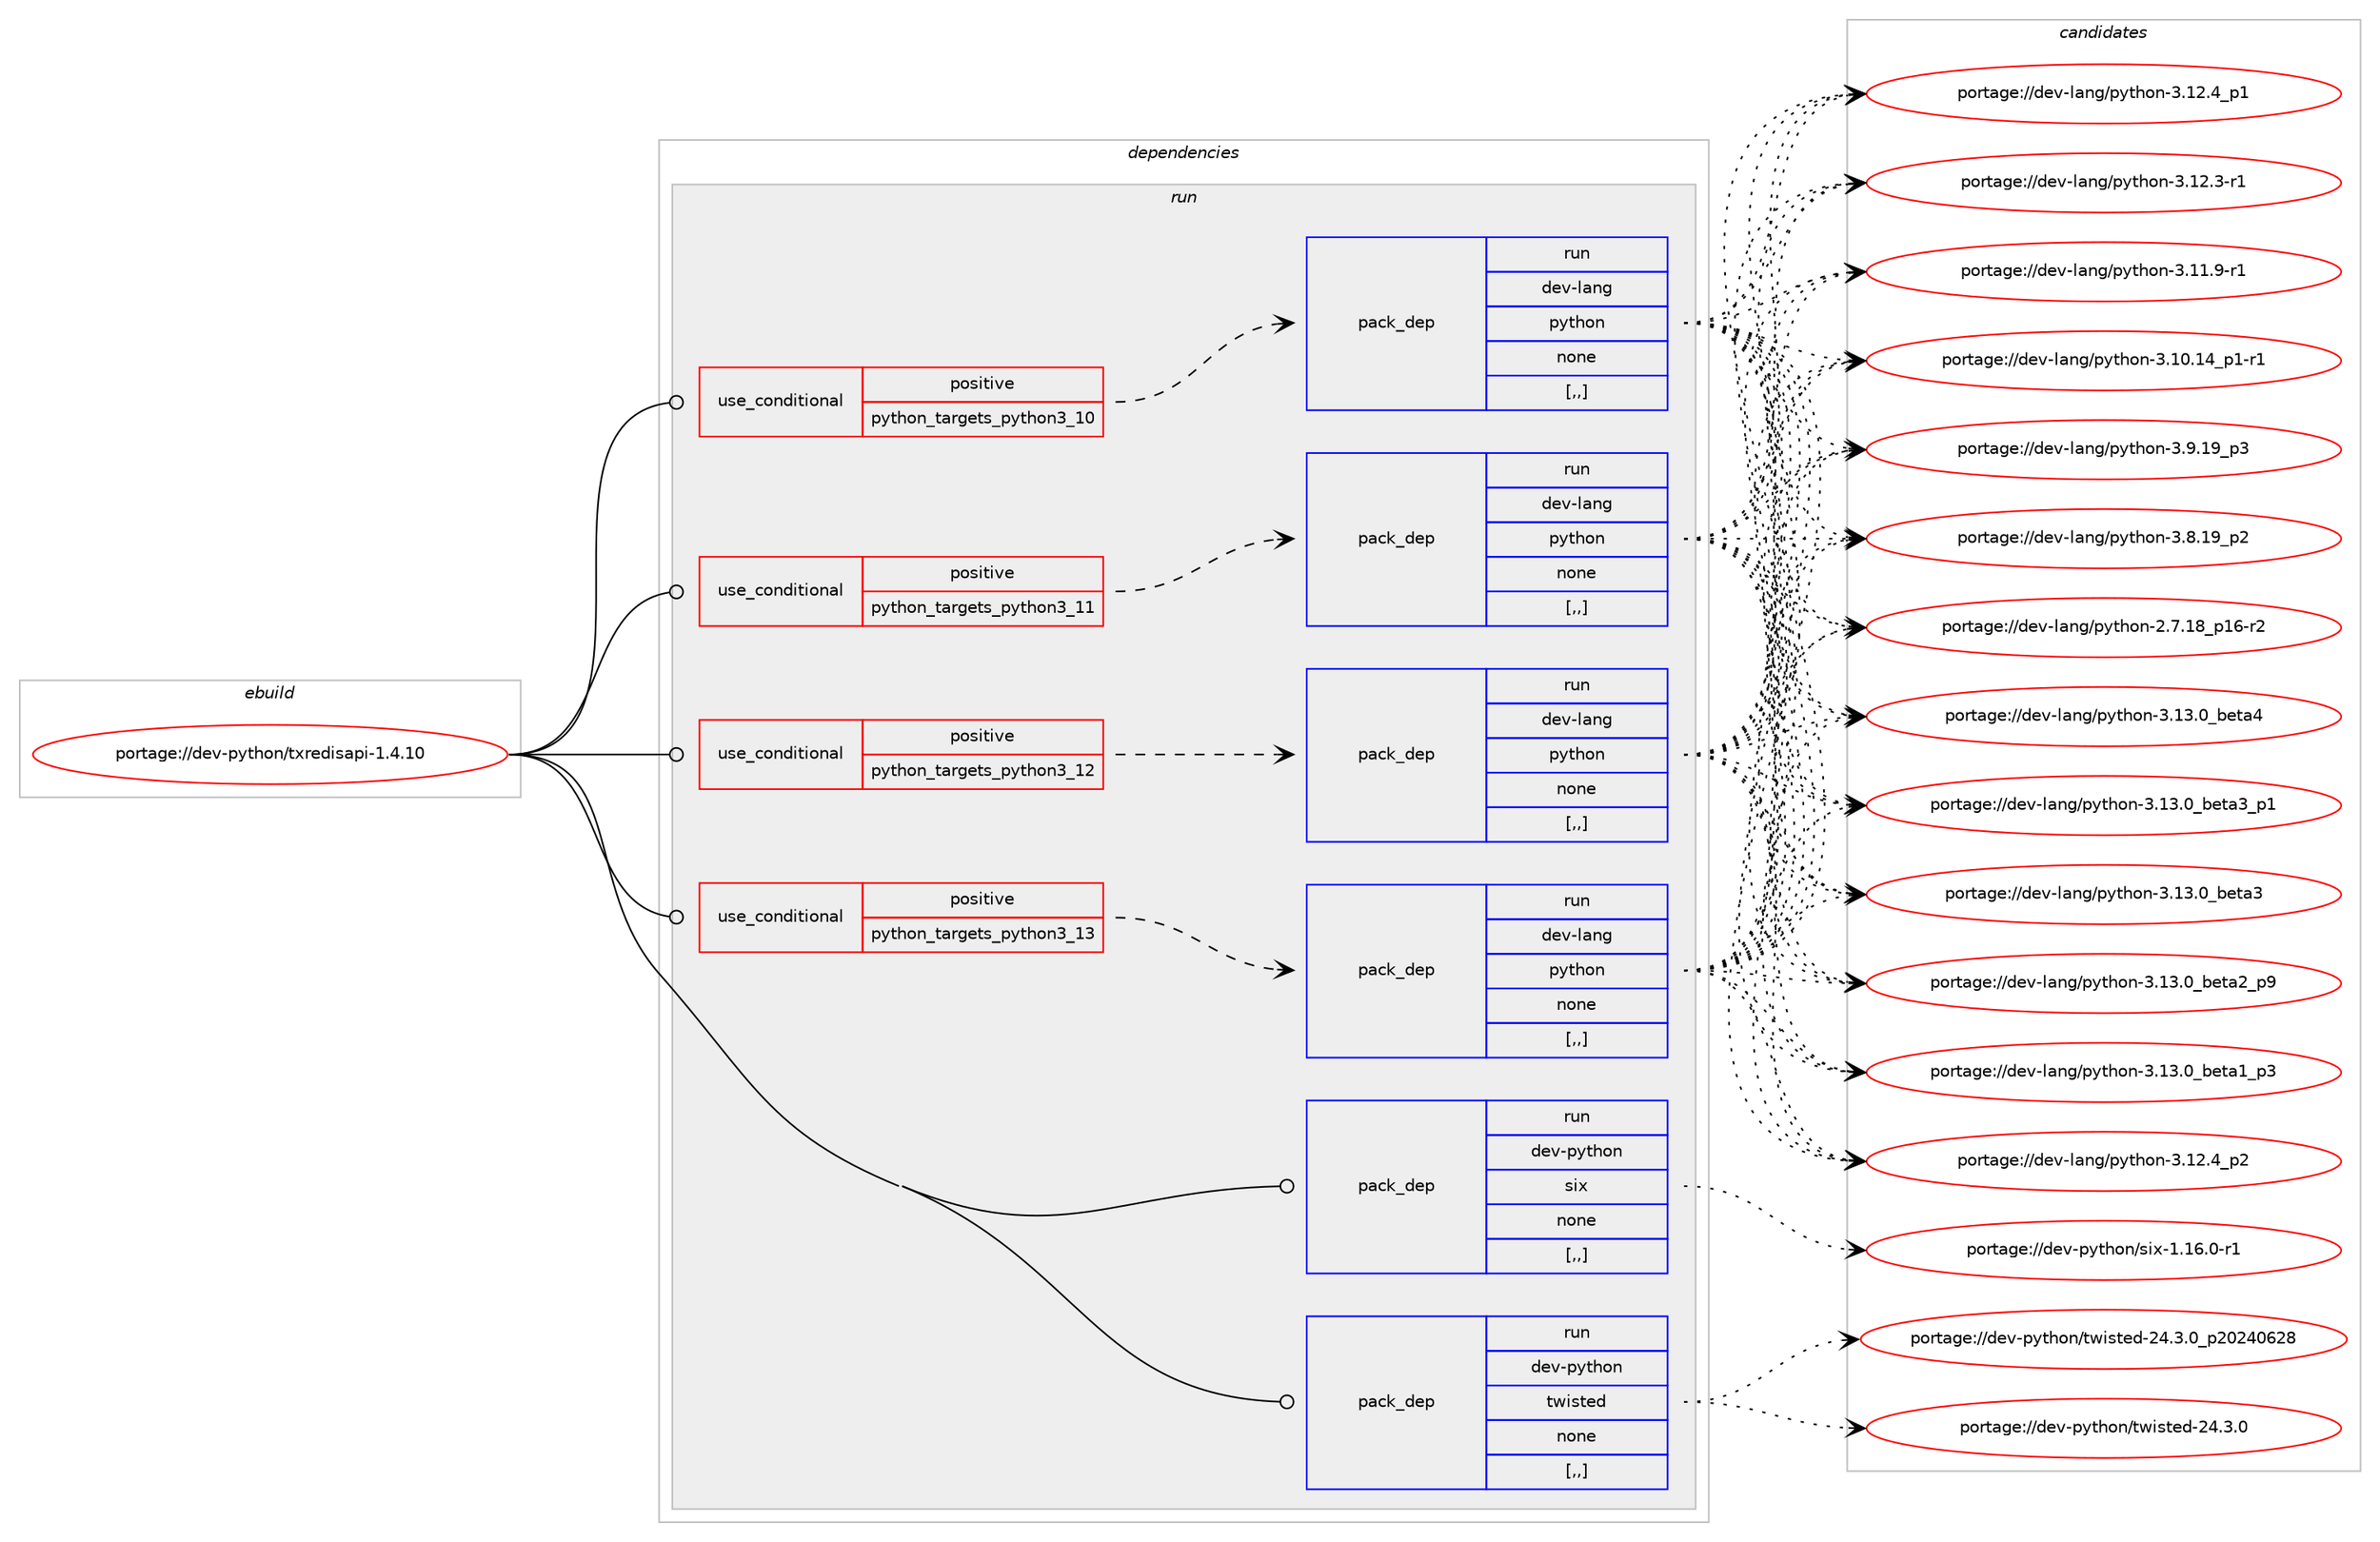 digraph prolog {

# *************
# Graph options
# *************

newrank=true;
concentrate=true;
compound=true;
graph [rankdir=LR,fontname=Helvetica,fontsize=10,ranksep=1.5];#, ranksep=2.5, nodesep=0.2];
edge  [arrowhead=vee];
node  [fontname=Helvetica,fontsize=10];

# **********
# The ebuild
# **********

subgraph cluster_leftcol {
color=gray;
label=<<i>ebuild</i>>;
id [label="portage://dev-python/txredisapi-1.4.10", color=red, width=4, href="../dev-python/txredisapi-1.4.10.svg"];
}

# ****************
# The dependencies
# ****************

subgraph cluster_midcol {
color=gray;
label=<<i>dependencies</i>>;
subgraph cluster_compile {
fillcolor="#eeeeee";
style=filled;
label=<<i>compile</i>>;
}
subgraph cluster_compileandrun {
fillcolor="#eeeeee";
style=filled;
label=<<i>compile and run</i>>;
}
subgraph cluster_run {
fillcolor="#eeeeee";
style=filled;
label=<<i>run</i>>;
subgraph cond40812 {
dependency166618 [label=<<TABLE BORDER="0" CELLBORDER="1" CELLSPACING="0" CELLPADDING="4"><TR><TD ROWSPAN="3" CELLPADDING="10">use_conditional</TD></TR><TR><TD>positive</TD></TR><TR><TD>python_targets_python3_10</TD></TR></TABLE>>, shape=none, color=red];
subgraph pack124533 {
dependency166619 [label=<<TABLE BORDER="0" CELLBORDER="1" CELLSPACING="0" CELLPADDING="4" WIDTH="220"><TR><TD ROWSPAN="6" CELLPADDING="30">pack_dep</TD></TR><TR><TD WIDTH="110">run</TD></TR><TR><TD>dev-lang</TD></TR><TR><TD>python</TD></TR><TR><TD>none</TD></TR><TR><TD>[,,]</TD></TR></TABLE>>, shape=none, color=blue];
}
dependency166618:e -> dependency166619:w [weight=20,style="dashed",arrowhead="vee"];
}
id:e -> dependency166618:w [weight=20,style="solid",arrowhead="odot"];
subgraph cond40813 {
dependency166620 [label=<<TABLE BORDER="0" CELLBORDER="1" CELLSPACING="0" CELLPADDING="4"><TR><TD ROWSPAN="3" CELLPADDING="10">use_conditional</TD></TR><TR><TD>positive</TD></TR><TR><TD>python_targets_python3_11</TD></TR></TABLE>>, shape=none, color=red];
subgraph pack124534 {
dependency166621 [label=<<TABLE BORDER="0" CELLBORDER="1" CELLSPACING="0" CELLPADDING="4" WIDTH="220"><TR><TD ROWSPAN="6" CELLPADDING="30">pack_dep</TD></TR><TR><TD WIDTH="110">run</TD></TR><TR><TD>dev-lang</TD></TR><TR><TD>python</TD></TR><TR><TD>none</TD></TR><TR><TD>[,,]</TD></TR></TABLE>>, shape=none, color=blue];
}
dependency166620:e -> dependency166621:w [weight=20,style="dashed",arrowhead="vee"];
}
id:e -> dependency166620:w [weight=20,style="solid",arrowhead="odot"];
subgraph cond40814 {
dependency166622 [label=<<TABLE BORDER="0" CELLBORDER="1" CELLSPACING="0" CELLPADDING="4"><TR><TD ROWSPAN="3" CELLPADDING="10">use_conditional</TD></TR><TR><TD>positive</TD></TR><TR><TD>python_targets_python3_12</TD></TR></TABLE>>, shape=none, color=red];
subgraph pack124535 {
dependency166623 [label=<<TABLE BORDER="0" CELLBORDER="1" CELLSPACING="0" CELLPADDING="4" WIDTH="220"><TR><TD ROWSPAN="6" CELLPADDING="30">pack_dep</TD></TR><TR><TD WIDTH="110">run</TD></TR><TR><TD>dev-lang</TD></TR><TR><TD>python</TD></TR><TR><TD>none</TD></TR><TR><TD>[,,]</TD></TR></TABLE>>, shape=none, color=blue];
}
dependency166622:e -> dependency166623:w [weight=20,style="dashed",arrowhead="vee"];
}
id:e -> dependency166622:w [weight=20,style="solid",arrowhead="odot"];
subgraph cond40815 {
dependency166624 [label=<<TABLE BORDER="0" CELLBORDER="1" CELLSPACING="0" CELLPADDING="4"><TR><TD ROWSPAN="3" CELLPADDING="10">use_conditional</TD></TR><TR><TD>positive</TD></TR><TR><TD>python_targets_python3_13</TD></TR></TABLE>>, shape=none, color=red];
subgraph pack124536 {
dependency166625 [label=<<TABLE BORDER="0" CELLBORDER="1" CELLSPACING="0" CELLPADDING="4" WIDTH="220"><TR><TD ROWSPAN="6" CELLPADDING="30">pack_dep</TD></TR><TR><TD WIDTH="110">run</TD></TR><TR><TD>dev-lang</TD></TR><TR><TD>python</TD></TR><TR><TD>none</TD></TR><TR><TD>[,,]</TD></TR></TABLE>>, shape=none, color=blue];
}
dependency166624:e -> dependency166625:w [weight=20,style="dashed",arrowhead="vee"];
}
id:e -> dependency166624:w [weight=20,style="solid",arrowhead="odot"];
subgraph pack124537 {
dependency166626 [label=<<TABLE BORDER="0" CELLBORDER="1" CELLSPACING="0" CELLPADDING="4" WIDTH="220"><TR><TD ROWSPAN="6" CELLPADDING="30">pack_dep</TD></TR><TR><TD WIDTH="110">run</TD></TR><TR><TD>dev-python</TD></TR><TR><TD>six</TD></TR><TR><TD>none</TD></TR><TR><TD>[,,]</TD></TR></TABLE>>, shape=none, color=blue];
}
id:e -> dependency166626:w [weight=20,style="solid",arrowhead="odot"];
subgraph pack124538 {
dependency166627 [label=<<TABLE BORDER="0" CELLBORDER="1" CELLSPACING="0" CELLPADDING="4" WIDTH="220"><TR><TD ROWSPAN="6" CELLPADDING="30">pack_dep</TD></TR><TR><TD WIDTH="110">run</TD></TR><TR><TD>dev-python</TD></TR><TR><TD>twisted</TD></TR><TR><TD>none</TD></TR><TR><TD>[,,]</TD></TR></TABLE>>, shape=none, color=blue];
}
id:e -> dependency166627:w [weight=20,style="solid",arrowhead="odot"];
}
}

# **************
# The candidates
# **************

subgraph cluster_choices {
rank=same;
color=gray;
label=<<i>candidates</i>>;

subgraph choice124533 {
color=black;
nodesep=1;
choice1001011184510897110103471121211161041111104551464951464895981011169752 [label="portage://dev-lang/python-3.13.0_beta4", color=red, width=4,href="../dev-lang/python-3.13.0_beta4.svg"];
choice10010111845108971101034711212111610411111045514649514648959810111697519511249 [label="portage://dev-lang/python-3.13.0_beta3_p1", color=red, width=4,href="../dev-lang/python-3.13.0_beta3_p1.svg"];
choice1001011184510897110103471121211161041111104551464951464895981011169751 [label="portage://dev-lang/python-3.13.0_beta3", color=red, width=4,href="../dev-lang/python-3.13.0_beta3.svg"];
choice10010111845108971101034711212111610411111045514649514648959810111697509511257 [label="portage://dev-lang/python-3.13.0_beta2_p9", color=red, width=4,href="../dev-lang/python-3.13.0_beta2_p9.svg"];
choice10010111845108971101034711212111610411111045514649514648959810111697499511251 [label="portage://dev-lang/python-3.13.0_beta1_p3", color=red, width=4,href="../dev-lang/python-3.13.0_beta1_p3.svg"];
choice100101118451089711010347112121116104111110455146495046529511250 [label="portage://dev-lang/python-3.12.4_p2", color=red, width=4,href="../dev-lang/python-3.12.4_p2.svg"];
choice100101118451089711010347112121116104111110455146495046529511249 [label="portage://dev-lang/python-3.12.4_p1", color=red, width=4,href="../dev-lang/python-3.12.4_p1.svg"];
choice100101118451089711010347112121116104111110455146495046514511449 [label="portage://dev-lang/python-3.12.3-r1", color=red, width=4,href="../dev-lang/python-3.12.3-r1.svg"];
choice100101118451089711010347112121116104111110455146494946574511449 [label="portage://dev-lang/python-3.11.9-r1", color=red, width=4,href="../dev-lang/python-3.11.9-r1.svg"];
choice100101118451089711010347112121116104111110455146494846495295112494511449 [label="portage://dev-lang/python-3.10.14_p1-r1", color=red, width=4,href="../dev-lang/python-3.10.14_p1-r1.svg"];
choice100101118451089711010347112121116104111110455146574649579511251 [label="portage://dev-lang/python-3.9.19_p3", color=red, width=4,href="../dev-lang/python-3.9.19_p3.svg"];
choice100101118451089711010347112121116104111110455146564649579511250 [label="portage://dev-lang/python-3.8.19_p2", color=red, width=4,href="../dev-lang/python-3.8.19_p2.svg"];
choice100101118451089711010347112121116104111110455046554649569511249544511450 [label="portage://dev-lang/python-2.7.18_p16-r2", color=red, width=4,href="../dev-lang/python-2.7.18_p16-r2.svg"];
dependency166619:e -> choice1001011184510897110103471121211161041111104551464951464895981011169752:w [style=dotted,weight="100"];
dependency166619:e -> choice10010111845108971101034711212111610411111045514649514648959810111697519511249:w [style=dotted,weight="100"];
dependency166619:e -> choice1001011184510897110103471121211161041111104551464951464895981011169751:w [style=dotted,weight="100"];
dependency166619:e -> choice10010111845108971101034711212111610411111045514649514648959810111697509511257:w [style=dotted,weight="100"];
dependency166619:e -> choice10010111845108971101034711212111610411111045514649514648959810111697499511251:w [style=dotted,weight="100"];
dependency166619:e -> choice100101118451089711010347112121116104111110455146495046529511250:w [style=dotted,weight="100"];
dependency166619:e -> choice100101118451089711010347112121116104111110455146495046529511249:w [style=dotted,weight="100"];
dependency166619:e -> choice100101118451089711010347112121116104111110455146495046514511449:w [style=dotted,weight="100"];
dependency166619:e -> choice100101118451089711010347112121116104111110455146494946574511449:w [style=dotted,weight="100"];
dependency166619:e -> choice100101118451089711010347112121116104111110455146494846495295112494511449:w [style=dotted,weight="100"];
dependency166619:e -> choice100101118451089711010347112121116104111110455146574649579511251:w [style=dotted,weight="100"];
dependency166619:e -> choice100101118451089711010347112121116104111110455146564649579511250:w [style=dotted,weight="100"];
dependency166619:e -> choice100101118451089711010347112121116104111110455046554649569511249544511450:w [style=dotted,weight="100"];
}
subgraph choice124534 {
color=black;
nodesep=1;
choice1001011184510897110103471121211161041111104551464951464895981011169752 [label="portage://dev-lang/python-3.13.0_beta4", color=red, width=4,href="../dev-lang/python-3.13.0_beta4.svg"];
choice10010111845108971101034711212111610411111045514649514648959810111697519511249 [label="portage://dev-lang/python-3.13.0_beta3_p1", color=red, width=4,href="../dev-lang/python-3.13.0_beta3_p1.svg"];
choice1001011184510897110103471121211161041111104551464951464895981011169751 [label="portage://dev-lang/python-3.13.0_beta3", color=red, width=4,href="../dev-lang/python-3.13.0_beta3.svg"];
choice10010111845108971101034711212111610411111045514649514648959810111697509511257 [label="portage://dev-lang/python-3.13.0_beta2_p9", color=red, width=4,href="../dev-lang/python-3.13.0_beta2_p9.svg"];
choice10010111845108971101034711212111610411111045514649514648959810111697499511251 [label="portage://dev-lang/python-3.13.0_beta1_p3", color=red, width=4,href="../dev-lang/python-3.13.0_beta1_p3.svg"];
choice100101118451089711010347112121116104111110455146495046529511250 [label="portage://dev-lang/python-3.12.4_p2", color=red, width=4,href="../dev-lang/python-3.12.4_p2.svg"];
choice100101118451089711010347112121116104111110455146495046529511249 [label="portage://dev-lang/python-3.12.4_p1", color=red, width=4,href="../dev-lang/python-3.12.4_p1.svg"];
choice100101118451089711010347112121116104111110455146495046514511449 [label="portage://dev-lang/python-3.12.3-r1", color=red, width=4,href="../dev-lang/python-3.12.3-r1.svg"];
choice100101118451089711010347112121116104111110455146494946574511449 [label="portage://dev-lang/python-3.11.9-r1", color=red, width=4,href="../dev-lang/python-3.11.9-r1.svg"];
choice100101118451089711010347112121116104111110455146494846495295112494511449 [label="portage://dev-lang/python-3.10.14_p1-r1", color=red, width=4,href="../dev-lang/python-3.10.14_p1-r1.svg"];
choice100101118451089711010347112121116104111110455146574649579511251 [label="portage://dev-lang/python-3.9.19_p3", color=red, width=4,href="../dev-lang/python-3.9.19_p3.svg"];
choice100101118451089711010347112121116104111110455146564649579511250 [label="portage://dev-lang/python-3.8.19_p2", color=red, width=4,href="../dev-lang/python-3.8.19_p2.svg"];
choice100101118451089711010347112121116104111110455046554649569511249544511450 [label="portage://dev-lang/python-2.7.18_p16-r2", color=red, width=4,href="../dev-lang/python-2.7.18_p16-r2.svg"];
dependency166621:e -> choice1001011184510897110103471121211161041111104551464951464895981011169752:w [style=dotted,weight="100"];
dependency166621:e -> choice10010111845108971101034711212111610411111045514649514648959810111697519511249:w [style=dotted,weight="100"];
dependency166621:e -> choice1001011184510897110103471121211161041111104551464951464895981011169751:w [style=dotted,weight="100"];
dependency166621:e -> choice10010111845108971101034711212111610411111045514649514648959810111697509511257:w [style=dotted,weight="100"];
dependency166621:e -> choice10010111845108971101034711212111610411111045514649514648959810111697499511251:w [style=dotted,weight="100"];
dependency166621:e -> choice100101118451089711010347112121116104111110455146495046529511250:w [style=dotted,weight="100"];
dependency166621:e -> choice100101118451089711010347112121116104111110455146495046529511249:w [style=dotted,weight="100"];
dependency166621:e -> choice100101118451089711010347112121116104111110455146495046514511449:w [style=dotted,weight="100"];
dependency166621:e -> choice100101118451089711010347112121116104111110455146494946574511449:w [style=dotted,weight="100"];
dependency166621:e -> choice100101118451089711010347112121116104111110455146494846495295112494511449:w [style=dotted,weight="100"];
dependency166621:e -> choice100101118451089711010347112121116104111110455146574649579511251:w [style=dotted,weight="100"];
dependency166621:e -> choice100101118451089711010347112121116104111110455146564649579511250:w [style=dotted,weight="100"];
dependency166621:e -> choice100101118451089711010347112121116104111110455046554649569511249544511450:w [style=dotted,weight="100"];
}
subgraph choice124535 {
color=black;
nodesep=1;
choice1001011184510897110103471121211161041111104551464951464895981011169752 [label="portage://dev-lang/python-3.13.0_beta4", color=red, width=4,href="../dev-lang/python-3.13.0_beta4.svg"];
choice10010111845108971101034711212111610411111045514649514648959810111697519511249 [label="portage://dev-lang/python-3.13.0_beta3_p1", color=red, width=4,href="../dev-lang/python-3.13.0_beta3_p1.svg"];
choice1001011184510897110103471121211161041111104551464951464895981011169751 [label="portage://dev-lang/python-3.13.0_beta3", color=red, width=4,href="../dev-lang/python-3.13.0_beta3.svg"];
choice10010111845108971101034711212111610411111045514649514648959810111697509511257 [label="portage://dev-lang/python-3.13.0_beta2_p9", color=red, width=4,href="../dev-lang/python-3.13.0_beta2_p9.svg"];
choice10010111845108971101034711212111610411111045514649514648959810111697499511251 [label="portage://dev-lang/python-3.13.0_beta1_p3", color=red, width=4,href="../dev-lang/python-3.13.0_beta1_p3.svg"];
choice100101118451089711010347112121116104111110455146495046529511250 [label="portage://dev-lang/python-3.12.4_p2", color=red, width=4,href="../dev-lang/python-3.12.4_p2.svg"];
choice100101118451089711010347112121116104111110455146495046529511249 [label="portage://dev-lang/python-3.12.4_p1", color=red, width=4,href="../dev-lang/python-3.12.4_p1.svg"];
choice100101118451089711010347112121116104111110455146495046514511449 [label="portage://dev-lang/python-3.12.3-r1", color=red, width=4,href="../dev-lang/python-3.12.3-r1.svg"];
choice100101118451089711010347112121116104111110455146494946574511449 [label="portage://dev-lang/python-3.11.9-r1", color=red, width=4,href="../dev-lang/python-3.11.9-r1.svg"];
choice100101118451089711010347112121116104111110455146494846495295112494511449 [label="portage://dev-lang/python-3.10.14_p1-r1", color=red, width=4,href="../dev-lang/python-3.10.14_p1-r1.svg"];
choice100101118451089711010347112121116104111110455146574649579511251 [label="portage://dev-lang/python-3.9.19_p3", color=red, width=4,href="../dev-lang/python-3.9.19_p3.svg"];
choice100101118451089711010347112121116104111110455146564649579511250 [label="portage://dev-lang/python-3.8.19_p2", color=red, width=4,href="../dev-lang/python-3.8.19_p2.svg"];
choice100101118451089711010347112121116104111110455046554649569511249544511450 [label="portage://dev-lang/python-2.7.18_p16-r2", color=red, width=4,href="../dev-lang/python-2.7.18_p16-r2.svg"];
dependency166623:e -> choice1001011184510897110103471121211161041111104551464951464895981011169752:w [style=dotted,weight="100"];
dependency166623:e -> choice10010111845108971101034711212111610411111045514649514648959810111697519511249:w [style=dotted,weight="100"];
dependency166623:e -> choice1001011184510897110103471121211161041111104551464951464895981011169751:w [style=dotted,weight="100"];
dependency166623:e -> choice10010111845108971101034711212111610411111045514649514648959810111697509511257:w [style=dotted,weight="100"];
dependency166623:e -> choice10010111845108971101034711212111610411111045514649514648959810111697499511251:w [style=dotted,weight="100"];
dependency166623:e -> choice100101118451089711010347112121116104111110455146495046529511250:w [style=dotted,weight="100"];
dependency166623:e -> choice100101118451089711010347112121116104111110455146495046529511249:w [style=dotted,weight="100"];
dependency166623:e -> choice100101118451089711010347112121116104111110455146495046514511449:w [style=dotted,weight="100"];
dependency166623:e -> choice100101118451089711010347112121116104111110455146494946574511449:w [style=dotted,weight="100"];
dependency166623:e -> choice100101118451089711010347112121116104111110455146494846495295112494511449:w [style=dotted,weight="100"];
dependency166623:e -> choice100101118451089711010347112121116104111110455146574649579511251:w [style=dotted,weight="100"];
dependency166623:e -> choice100101118451089711010347112121116104111110455146564649579511250:w [style=dotted,weight="100"];
dependency166623:e -> choice100101118451089711010347112121116104111110455046554649569511249544511450:w [style=dotted,weight="100"];
}
subgraph choice124536 {
color=black;
nodesep=1;
choice1001011184510897110103471121211161041111104551464951464895981011169752 [label="portage://dev-lang/python-3.13.0_beta4", color=red, width=4,href="../dev-lang/python-3.13.0_beta4.svg"];
choice10010111845108971101034711212111610411111045514649514648959810111697519511249 [label="portage://dev-lang/python-3.13.0_beta3_p1", color=red, width=4,href="../dev-lang/python-3.13.0_beta3_p1.svg"];
choice1001011184510897110103471121211161041111104551464951464895981011169751 [label="portage://dev-lang/python-3.13.0_beta3", color=red, width=4,href="../dev-lang/python-3.13.0_beta3.svg"];
choice10010111845108971101034711212111610411111045514649514648959810111697509511257 [label="portage://dev-lang/python-3.13.0_beta2_p9", color=red, width=4,href="../dev-lang/python-3.13.0_beta2_p9.svg"];
choice10010111845108971101034711212111610411111045514649514648959810111697499511251 [label="portage://dev-lang/python-3.13.0_beta1_p3", color=red, width=4,href="../dev-lang/python-3.13.0_beta1_p3.svg"];
choice100101118451089711010347112121116104111110455146495046529511250 [label="portage://dev-lang/python-3.12.4_p2", color=red, width=4,href="../dev-lang/python-3.12.4_p2.svg"];
choice100101118451089711010347112121116104111110455146495046529511249 [label="portage://dev-lang/python-3.12.4_p1", color=red, width=4,href="../dev-lang/python-3.12.4_p1.svg"];
choice100101118451089711010347112121116104111110455146495046514511449 [label="portage://dev-lang/python-3.12.3-r1", color=red, width=4,href="../dev-lang/python-3.12.3-r1.svg"];
choice100101118451089711010347112121116104111110455146494946574511449 [label="portage://dev-lang/python-3.11.9-r1", color=red, width=4,href="../dev-lang/python-3.11.9-r1.svg"];
choice100101118451089711010347112121116104111110455146494846495295112494511449 [label="portage://dev-lang/python-3.10.14_p1-r1", color=red, width=4,href="../dev-lang/python-3.10.14_p1-r1.svg"];
choice100101118451089711010347112121116104111110455146574649579511251 [label="portage://dev-lang/python-3.9.19_p3", color=red, width=4,href="../dev-lang/python-3.9.19_p3.svg"];
choice100101118451089711010347112121116104111110455146564649579511250 [label="portage://dev-lang/python-3.8.19_p2", color=red, width=4,href="../dev-lang/python-3.8.19_p2.svg"];
choice100101118451089711010347112121116104111110455046554649569511249544511450 [label="portage://dev-lang/python-2.7.18_p16-r2", color=red, width=4,href="../dev-lang/python-2.7.18_p16-r2.svg"];
dependency166625:e -> choice1001011184510897110103471121211161041111104551464951464895981011169752:w [style=dotted,weight="100"];
dependency166625:e -> choice10010111845108971101034711212111610411111045514649514648959810111697519511249:w [style=dotted,weight="100"];
dependency166625:e -> choice1001011184510897110103471121211161041111104551464951464895981011169751:w [style=dotted,weight="100"];
dependency166625:e -> choice10010111845108971101034711212111610411111045514649514648959810111697509511257:w [style=dotted,weight="100"];
dependency166625:e -> choice10010111845108971101034711212111610411111045514649514648959810111697499511251:w [style=dotted,weight="100"];
dependency166625:e -> choice100101118451089711010347112121116104111110455146495046529511250:w [style=dotted,weight="100"];
dependency166625:e -> choice100101118451089711010347112121116104111110455146495046529511249:w [style=dotted,weight="100"];
dependency166625:e -> choice100101118451089711010347112121116104111110455146495046514511449:w [style=dotted,weight="100"];
dependency166625:e -> choice100101118451089711010347112121116104111110455146494946574511449:w [style=dotted,weight="100"];
dependency166625:e -> choice100101118451089711010347112121116104111110455146494846495295112494511449:w [style=dotted,weight="100"];
dependency166625:e -> choice100101118451089711010347112121116104111110455146574649579511251:w [style=dotted,weight="100"];
dependency166625:e -> choice100101118451089711010347112121116104111110455146564649579511250:w [style=dotted,weight="100"];
dependency166625:e -> choice100101118451089711010347112121116104111110455046554649569511249544511450:w [style=dotted,weight="100"];
}
subgraph choice124537 {
color=black;
nodesep=1;
choice1001011184511212111610411111047115105120454946495446484511449 [label="portage://dev-python/six-1.16.0-r1", color=red, width=4,href="../dev-python/six-1.16.0-r1.svg"];
dependency166626:e -> choice1001011184511212111610411111047115105120454946495446484511449:w [style=dotted,weight="100"];
}
subgraph choice124538 {
color=black;
nodesep=1;
choice100101118451121211161041111104711611910511511610110045505246514648951125048505248545056 [label="portage://dev-python/twisted-24.3.0_p20240628", color=red, width=4,href="../dev-python/twisted-24.3.0_p20240628.svg"];
choice100101118451121211161041111104711611910511511610110045505246514648 [label="portage://dev-python/twisted-24.3.0", color=red, width=4,href="../dev-python/twisted-24.3.0.svg"];
dependency166627:e -> choice100101118451121211161041111104711611910511511610110045505246514648951125048505248545056:w [style=dotted,weight="100"];
dependency166627:e -> choice100101118451121211161041111104711611910511511610110045505246514648:w [style=dotted,weight="100"];
}
}

}

